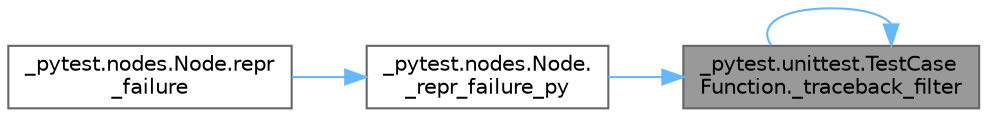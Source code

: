 digraph "_pytest.unittest.TestCaseFunction._traceback_filter"
{
 // LATEX_PDF_SIZE
  bgcolor="transparent";
  edge [fontname=Helvetica,fontsize=10,labelfontname=Helvetica,labelfontsize=10];
  node [fontname=Helvetica,fontsize=10,shape=box,height=0.2,width=0.4];
  rankdir="RL";
  Node1 [id="Node000001",label="_pytest.unittest.TestCase\lFunction._traceback_filter",height=0.2,width=0.4,color="gray40", fillcolor="grey60", style="filled", fontcolor="black",tooltip=" "];
  Node1 -> Node2 [id="edge1_Node000001_Node000002",dir="back",color="steelblue1",style="solid",tooltip=" "];
  Node2 [id="Node000002",label="_pytest.nodes.Node.\l_repr_failure_py",height=0.2,width=0.4,color="grey40", fillcolor="white", style="filled",URL="$class__pytest_1_1nodes_1_1_node.html#ace1ab9ceb0c9d018526787f3fd922174",tooltip=" "];
  Node2 -> Node3 [id="edge2_Node000002_Node000003",dir="back",color="steelblue1",style="solid",tooltip=" "];
  Node3 [id="Node000003",label="_pytest.nodes.Node.repr\l_failure",height=0.2,width=0.4,color="grey40", fillcolor="white", style="filled",URL="$class__pytest_1_1nodes_1_1_node.html#a34169eaae9bb7d58511be7115064a674",tooltip=" "];
  Node1 -> Node1 [id="edge3_Node000001_Node000001",dir="back",color="steelblue1",style="solid",tooltip=" "];
}
